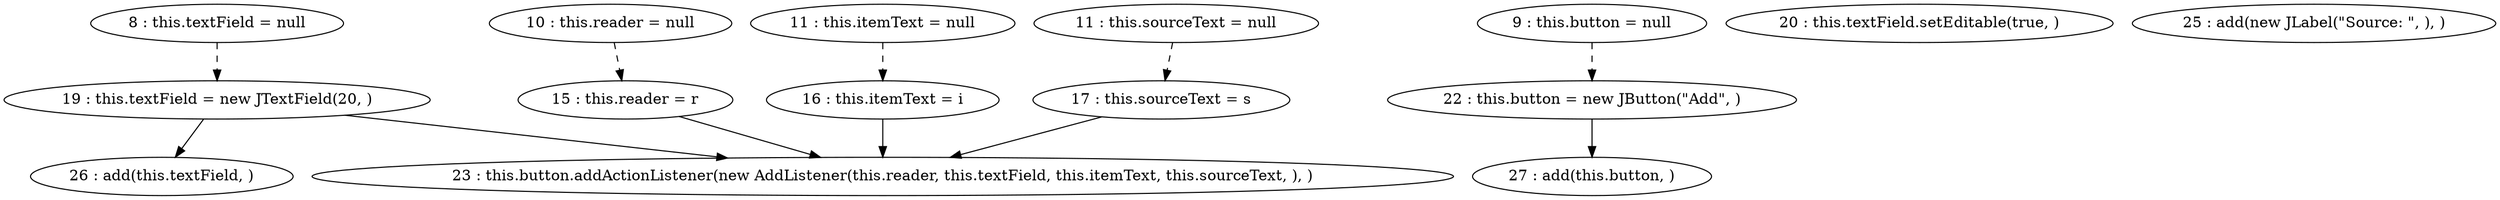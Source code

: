digraph G {
"8 : this.textField = null"
"8 : this.textField = null" -> "19 : this.textField = new JTextField(20, )" [style=dashed]
"9 : this.button = null"
"9 : this.button = null" -> "22 : this.button = new JButton(\"Add\", )" [style=dashed]
"10 : this.reader = null"
"10 : this.reader = null" -> "15 : this.reader = r" [style=dashed]
"11 : this.itemText = null"
"11 : this.itemText = null" -> "16 : this.itemText = i" [style=dashed]
"11 : this.sourceText = null"
"11 : this.sourceText = null" -> "17 : this.sourceText = s" [style=dashed]
"15 : this.reader = r"
"15 : this.reader = r" -> "23 : this.button.addActionListener(new AddListener(this.reader, this.textField, this.itemText, this.sourceText, ), )"
"16 : this.itemText = i"
"16 : this.itemText = i" -> "23 : this.button.addActionListener(new AddListener(this.reader, this.textField, this.itemText, this.sourceText, ), )"
"17 : this.sourceText = s"
"17 : this.sourceText = s" -> "23 : this.button.addActionListener(new AddListener(this.reader, this.textField, this.itemText, this.sourceText, ), )"
"19 : this.textField = new JTextField(20, )"
"19 : this.textField = new JTextField(20, )" -> "23 : this.button.addActionListener(new AddListener(this.reader, this.textField, this.itemText, this.sourceText, ), )"
"19 : this.textField = new JTextField(20, )" -> "26 : add(this.textField, )"
"20 : this.textField.setEditable(true, )"
"22 : this.button = new JButton(\"Add\", )"
"22 : this.button = new JButton(\"Add\", )" -> "27 : add(this.button, )"
"23 : this.button.addActionListener(new AddListener(this.reader, this.textField, this.itemText, this.sourceText, ), )"
"25 : add(new JLabel(\"Source: \", ), )"
"26 : add(this.textField, )"
"27 : add(this.button, )"
}